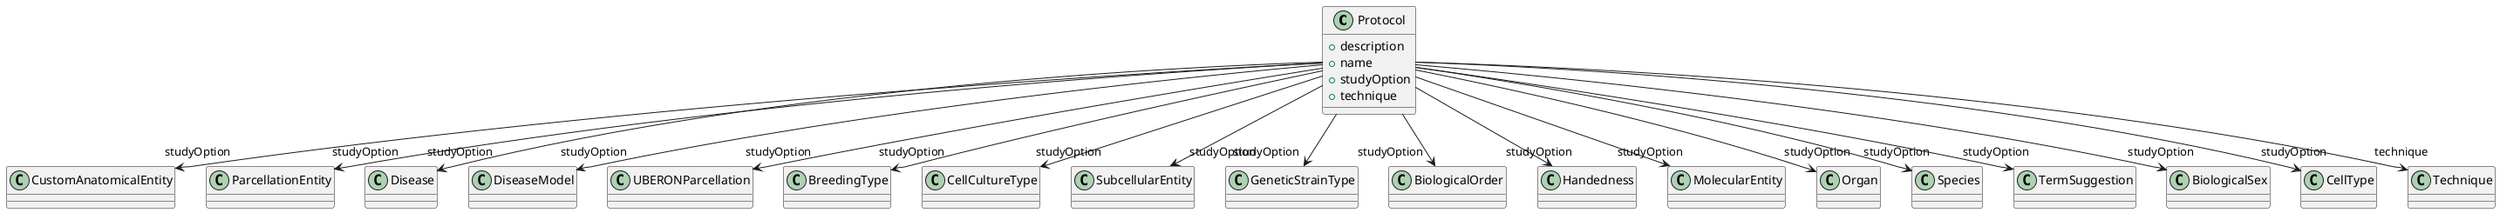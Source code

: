 @startuml
class Protocol {
+description
+name
+studyOption
+technique

}
Protocol -d-> "studyOption" CustomAnatomicalEntity
Protocol -d-> "studyOption" ParcellationEntity
Protocol -d-> "studyOption" Disease
Protocol -d-> "studyOption" DiseaseModel
Protocol -d-> "studyOption" UBERONParcellation
Protocol -d-> "studyOption" BreedingType
Protocol -d-> "studyOption" CellCultureType
Protocol -d-> "studyOption" SubcellularEntity
Protocol -d-> "studyOption" GeneticStrainType
Protocol -d-> "studyOption" BiologicalOrder
Protocol -d-> "studyOption" Handedness
Protocol -d-> "studyOption" MolecularEntity
Protocol -d-> "studyOption" Organ
Protocol -d-> "studyOption" Species
Protocol -d-> "studyOption" TermSuggestion
Protocol -d-> "studyOption" BiologicalSex
Protocol -d-> "studyOption" CellType
Protocol -d-> "technique" Technique

@enduml
